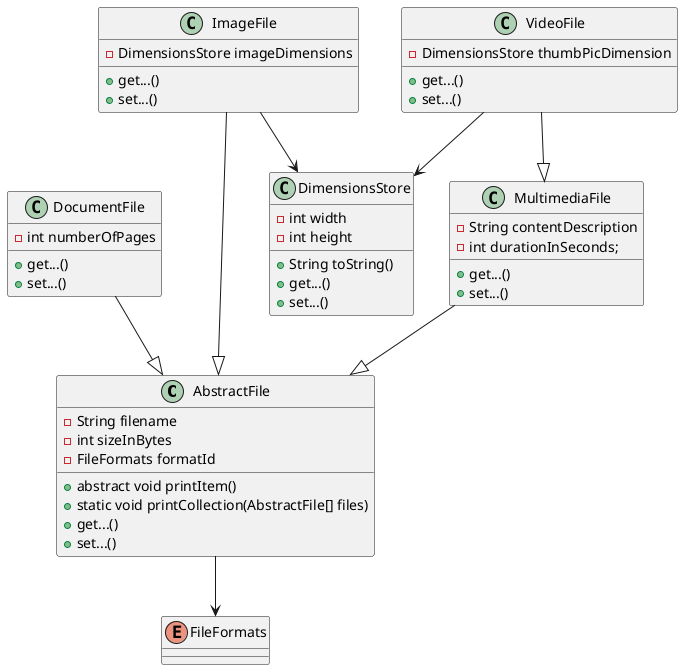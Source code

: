 @startuml
class AbstractFile
class DimensionsStore
class DocumentFile
class ImageFile
class MultimediaFile
class VideoFile
enum FileFormats

DocumentFile --|> AbstractFile
ImageFile --|> AbstractFile
MultimediaFile --|> AbstractFile
VideoFile --|> MultimediaFile

ImageFile --> DimensionsStore
VideoFile --> DimensionsStore
AbstractFile --> FileFormats

DimensionsStore : -int width
DimensionsStore : -int height
DimensionsStore : +String toString()
DimensionsStore : +get...()
DimensionsStore : +set...()

AbstractFile : -String filename
AbstractFile : -int sizeInBytes
AbstractFile : -FileFormats formatId
AbstractFile : +abstract void printItem()
AbstractFile : +static void printCollection(AbstractFile[] files)
AbstractFile : +get...()
AbstractFile : +set...()

DocumentFile : - int numberOfPages
DocumentFile : +get...()
DocumentFile : +set...()

ImageFile : -DimensionsStore imageDimensions
ImageFile : +get...()
ImageFile : +set...()

MultimediaFile : -String contentDescription
MultimediaFile : -int durationInSeconds;
MultimediaFile : +get...()
MultimediaFile : +set...()

VideoFile : -DimensionsStore thumbPicDimension
VideoFile : +get...()
VideoFile : +set...()

@enduml